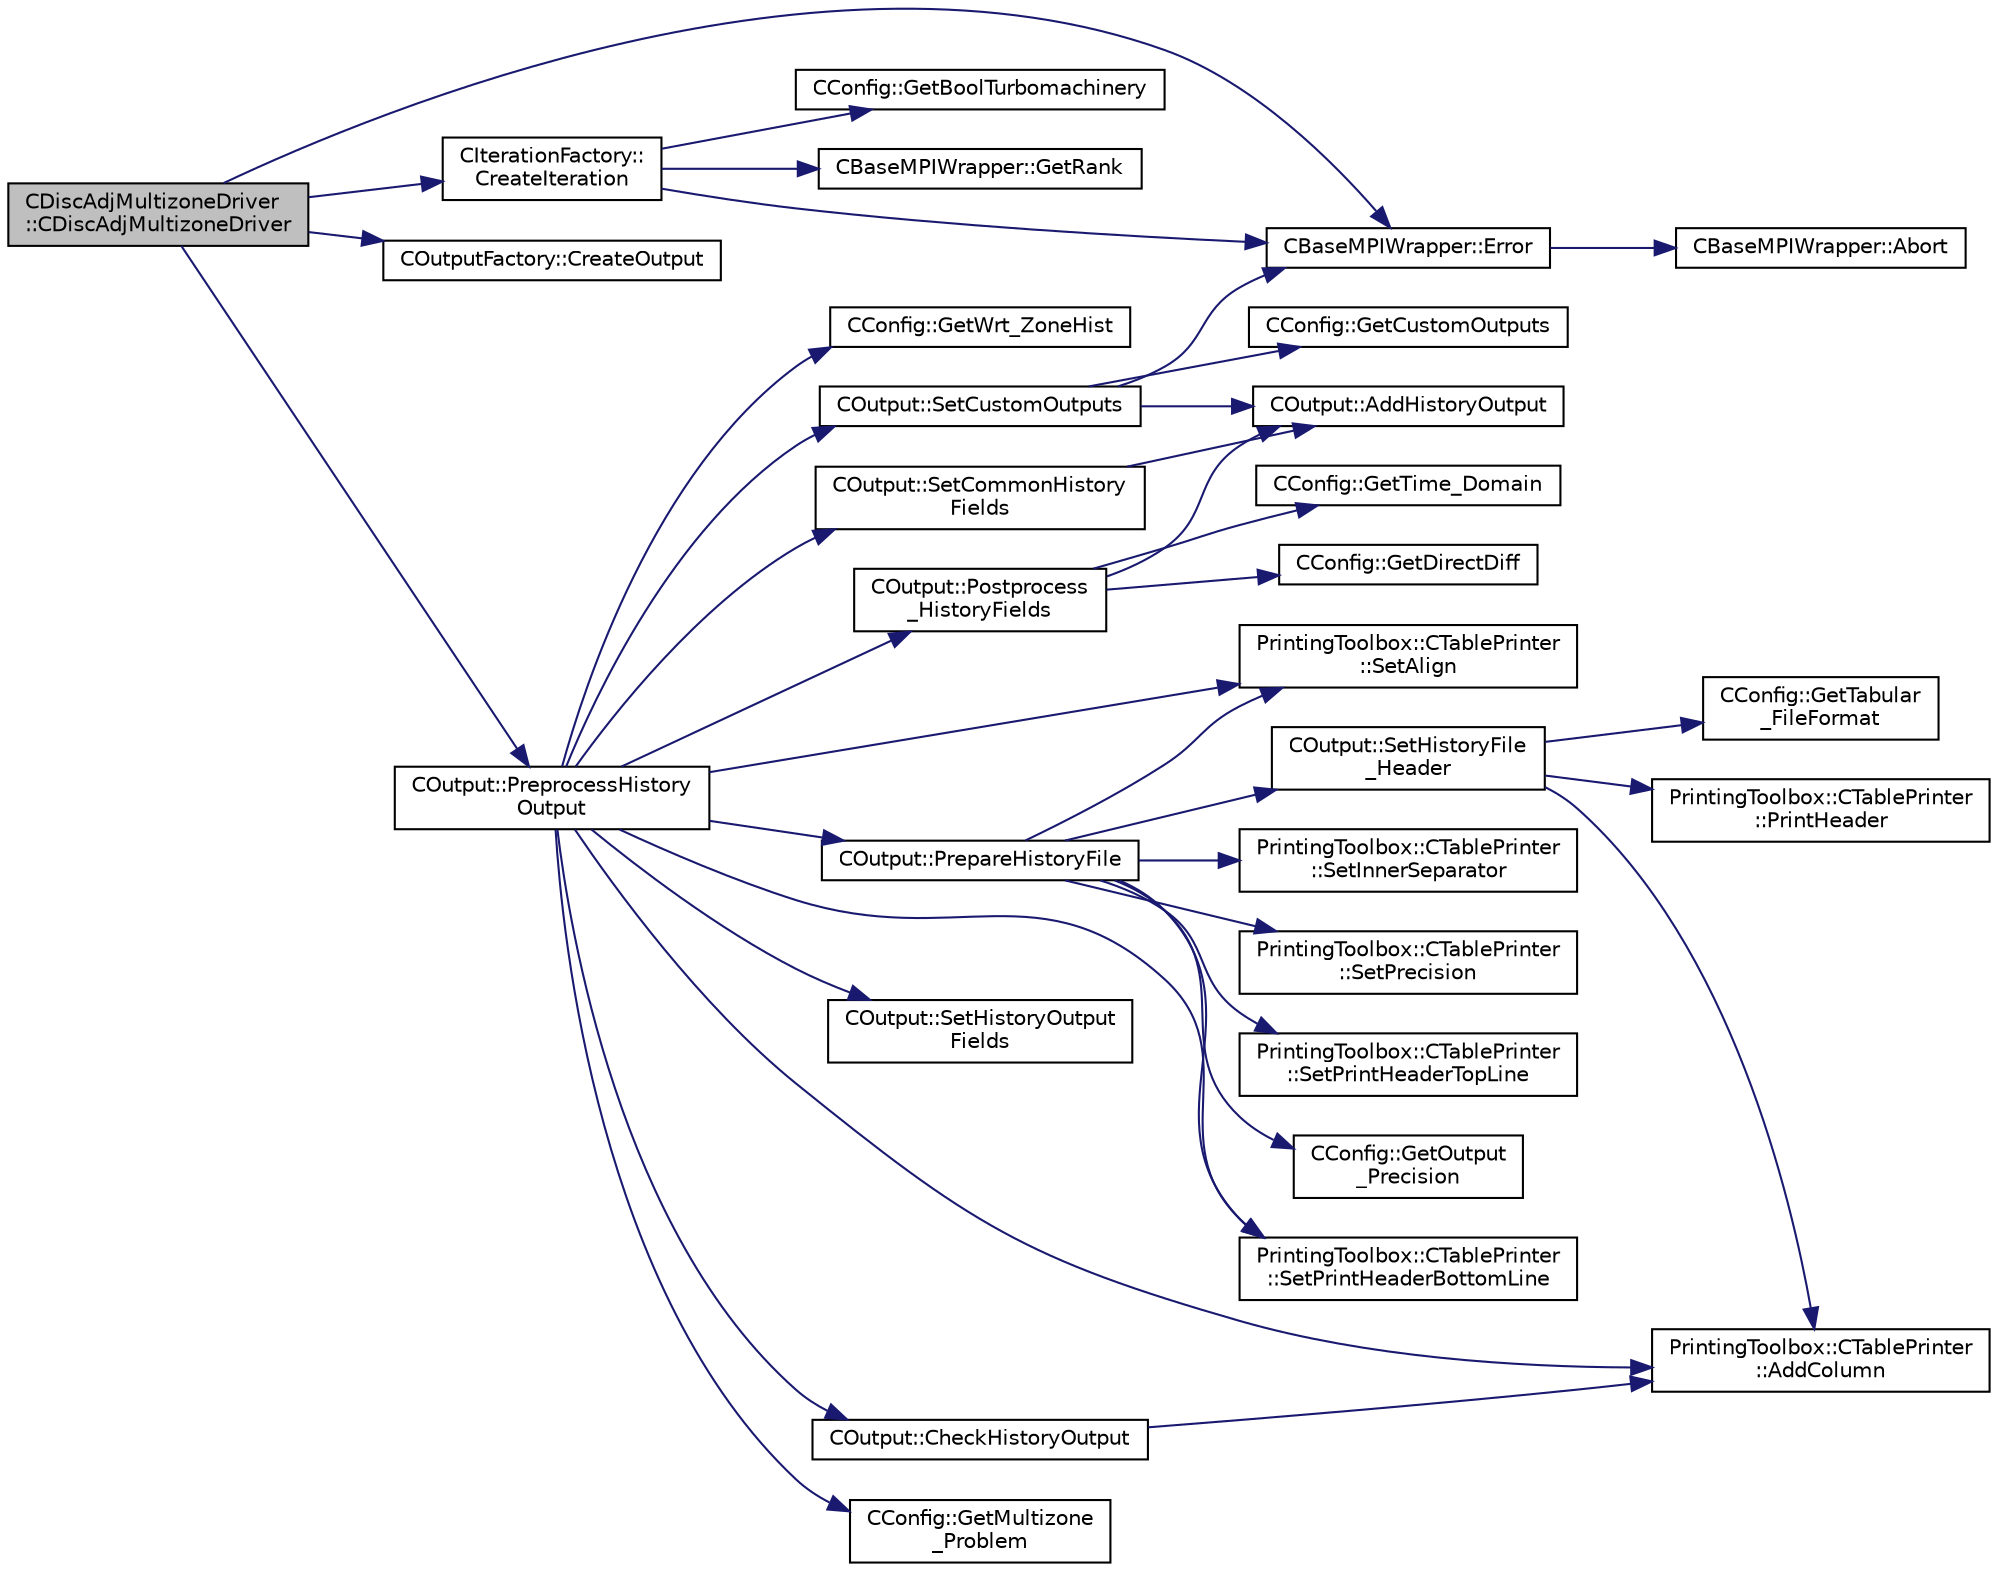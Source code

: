 digraph "CDiscAdjMultizoneDriver::CDiscAdjMultizoneDriver"
{
 // LATEX_PDF_SIZE
  edge [fontname="Helvetica",fontsize="10",labelfontname="Helvetica",labelfontsize="10"];
  node [fontname="Helvetica",fontsize="10",shape=record];
  rankdir="LR";
  Node1 [label="CDiscAdjMultizoneDriver\l::CDiscAdjMultizoneDriver",height=0.2,width=0.4,color="black", fillcolor="grey75", style="filled", fontcolor="black",tooltip="Constructor of the class."];
  Node1 -> Node2 [color="midnightblue",fontsize="10",style="solid",fontname="Helvetica"];
  Node2 [label="CIterationFactory::\lCreateIteration",height=0.2,width=0.4,color="black", fillcolor="white", style="filled",URL="$classCIterationFactory.html#a9ea29c0b42215eafa9aa8e1265bed93b",tooltip="Create a new iteration instance based on the current main solver."];
  Node2 -> Node3 [color="midnightblue",fontsize="10",style="solid",fontname="Helvetica"];
  Node3 [label="CBaseMPIWrapper::Error",height=0.2,width=0.4,color="black", fillcolor="white", style="filled",URL="$classCBaseMPIWrapper.html#a04457c47629bda56704e6a8804833eeb",tooltip=" "];
  Node3 -> Node4 [color="midnightblue",fontsize="10",style="solid",fontname="Helvetica"];
  Node4 [label="CBaseMPIWrapper::Abort",height=0.2,width=0.4,color="black", fillcolor="white", style="filled",URL="$classCBaseMPIWrapper.html#af7297d861dca86b45cf561b6ab642e8f",tooltip=" "];
  Node2 -> Node5 [color="midnightblue",fontsize="10",style="solid",fontname="Helvetica"];
  Node5 [label="CConfig::GetBoolTurbomachinery",height=0.2,width=0.4,color="black", fillcolor="white", style="filled",URL="$classCConfig.html#a9e487db59e70e83ca75e919e084cb9b9",tooltip="Verify if there is Turbomachinery performance option specified from config file."];
  Node2 -> Node6 [color="midnightblue",fontsize="10",style="solid",fontname="Helvetica"];
  Node6 [label="CBaseMPIWrapper::GetRank",height=0.2,width=0.4,color="black", fillcolor="white", style="filled",URL="$classCBaseMPIWrapper.html#a63e1f265b788b4e56cb7ebdeba29b78e",tooltip=" "];
  Node1 -> Node7 [color="midnightblue",fontsize="10",style="solid",fontname="Helvetica"];
  Node7 [label="COutputFactory::CreateOutput",height=0.2,width=0.4,color="black", fillcolor="white", style="filled",URL="$classCOutputFactory.html#a02c5ffe8a0d48d31bd680bd5b9b9b087",tooltip="Create the Output class based on the current main solver."];
  Node1 -> Node3 [color="midnightblue",fontsize="10",style="solid",fontname="Helvetica"];
  Node1 -> Node8 [color="midnightblue",fontsize="10",style="solid",fontname="Helvetica"];
  Node8 [label="COutput::PreprocessHistory\lOutput",height=0.2,width=0.4,color="black", fillcolor="white", style="filled",URL="$classCOutput.html#afbd232d7c9236d1415382a195f6cff4e",tooltip="Preprocess the history output by setting the history fields and opening the history file."];
  Node8 -> Node9 [color="midnightblue",fontsize="10",style="solid",fontname="Helvetica"];
  Node9 [label="PrintingToolbox::CTablePrinter\l::AddColumn",height=0.2,width=0.4,color="black", fillcolor="white", style="filled",URL="$classPrintingToolbox_1_1CTablePrinter.html#af3ddbf0da1a37cc37be7caac031dd4c4",tooltip="Add a column to the table by specifiying the header name and the width."];
  Node8 -> Node10 [color="midnightblue",fontsize="10",style="solid",fontname="Helvetica"];
  Node10 [label="COutput::CheckHistoryOutput",height=0.2,width=0.4,color="black", fillcolor="white", style="filled",URL="$classCOutput.html#a9865f6c1c151ba4690daf20731035278",tooltip="CheckHistoryOutput."];
  Node10 -> Node9 [color="midnightblue",fontsize="10",style="solid",fontname="Helvetica"];
  Node8 -> Node11 [color="midnightblue",fontsize="10",style="solid",fontname="Helvetica"];
  Node11 [label="CConfig::GetMultizone\l_Problem",height=0.2,width=0.4,color="black", fillcolor="white", style="filled",URL="$classCConfig.html#abafdda03255a7f71a9701ded02f6d231",tooltip="Get whether the simulation we are running is a multizone simulation."];
  Node8 -> Node12 [color="midnightblue",fontsize="10",style="solid",fontname="Helvetica"];
  Node12 [label="CConfig::GetWrt_ZoneHist",height=0.2,width=0.4,color="black", fillcolor="white", style="filled",URL="$classCConfig.html#a97a3e8adf92a60addb737c639ed1ed3c",tooltip="Check if the convergence history of each individual zone is written to file."];
  Node8 -> Node13 [color="midnightblue",fontsize="10",style="solid",fontname="Helvetica"];
  Node13 [label="COutput::Postprocess\l_HistoryFields",height=0.2,width=0.4,color="black", fillcolor="white", style="filled",URL="$classCOutput.html#a35804de96173151ae4377d56e2a4b6ab",tooltip="Postprocess_HistoryFields."];
  Node13 -> Node14 [color="midnightblue",fontsize="10",style="solid",fontname="Helvetica"];
  Node14 [label="COutput::AddHistoryOutput",height=0.2,width=0.4,color="black", fillcolor="white", style="filled",URL="$classCOutput.html#ad5ee424d364346cbd6dc27ffbab35e0a",tooltip="Add a new field to the history output."];
  Node13 -> Node15 [color="midnightblue",fontsize="10",style="solid",fontname="Helvetica"];
  Node15 [label="CConfig::GetDirectDiff",height=0.2,width=0.4,color="black", fillcolor="white", style="filled",URL="$classCConfig.html#a1756760d4a98f886411a703d71bda3f2",tooltip="Get the direct differentation method."];
  Node13 -> Node16 [color="midnightblue",fontsize="10",style="solid",fontname="Helvetica"];
  Node16 [label="CConfig::GetTime_Domain",height=0.2,width=0.4,color="black", fillcolor="white", style="filled",URL="$classCConfig.html#a85d2e3cf43b77c63642c40c235b853f3",tooltip="Check if the multizone problem is solved for time domain."];
  Node8 -> Node17 [color="midnightblue",fontsize="10",style="solid",fontname="Helvetica"];
  Node17 [label="COutput::PrepareHistoryFile",height=0.2,width=0.4,color="black", fillcolor="white", style="filled",URL="$classCOutput.html#a3407b42ec9ed68db746446e34d17dc3e",tooltip="Open the history file and write the header."];
  Node17 -> Node18 [color="midnightblue",fontsize="10",style="solid",fontname="Helvetica"];
  Node18 [label="CConfig::GetOutput\l_Precision",height=0.2,width=0.4,color="black", fillcolor="white", style="filled",URL="$classCConfig.html#abd7ba56a182284f00644b8d2b81a8c17",tooltip="Get the output precision to be used in <ofstream>.precision(value) for history and SU2_DOT output."];
  Node17 -> Node19 [color="midnightblue",fontsize="10",style="solid",fontname="Helvetica"];
  Node19 [label="PrintingToolbox::CTablePrinter\l::SetAlign",height=0.2,width=0.4,color="black", fillcolor="white", style="filled",URL="$classPrintingToolbox_1_1CTablePrinter.html#ad3691499a7bfa024bf97a7fc00ef33c7",tooltip="Set the alignment of the table entries (CENTER only works for the header at the moment)."];
  Node17 -> Node20 [color="midnightblue",fontsize="10",style="solid",fontname="Helvetica"];
  Node20 [label="COutput::SetHistoryFile\l_Header",height=0.2,width=0.4,color="black", fillcolor="white", style="filled",URL="$classCOutput.html#ac9f4f9ed10956eff7cfd7c82ba67b41f",tooltip="Set the history file header."];
  Node20 -> Node9 [color="midnightblue",fontsize="10",style="solid",fontname="Helvetica"];
  Node20 -> Node21 [color="midnightblue",fontsize="10",style="solid",fontname="Helvetica"];
  Node21 [label="CConfig::GetTabular\l_FileFormat",height=0.2,width=0.4,color="black", fillcolor="white", style="filled",URL="$classCConfig.html#a4ac4d812d4065f2955d72733cd0c4f6f",tooltip="Get the format of the output solution."];
  Node20 -> Node22 [color="midnightblue",fontsize="10",style="solid",fontname="Helvetica"];
  Node22 [label="PrintingToolbox::CTablePrinter\l::PrintHeader",height=0.2,width=0.4,color="black", fillcolor="white", style="filled",URL="$classPrintingToolbox_1_1CTablePrinter.html#a475fafce69bdc78e973a2546e6e6be76",tooltip="Print the header."];
  Node17 -> Node23 [color="midnightblue",fontsize="10",style="solid",fontname="Helvetica"];
  Node23 [label="PrintingToolbox::CTablePrinter\l::SetInnerSeparator",height=0.2,width=0.4,color="black", fillcolor="white", style="filled",URL="$classPrintingToolbox_1_1CTablePrinter.html#ab56b5f776cf03b72d6730508ee943ca8",tooltip="Set the separator between columns (inner decoration)"];
  Node17 -> Node24 [color="midnightblue",fontsize="10",style="solid",fontname="Helvetica"];
  Node24 [label="PrintingToolbox::CTablePrinter\l::SetPrecision",height=0.2,width=0.4,color="black", fillcolor="white", style="filled",URL="$classPrintingToolbox_1_1CTablePrinter.html#a99b7d9fa9a270d8da75ccdaf2bf62a0e",tooltip="Set the floating point precision."];
  Node17 -> Node25 [color="midnightblue",fontsize="10",style="solid",fontname="Helvetica"];
  Node25 [label="PrintingToolbox::CTablePrinter\l::SetPrintHeaderBottomLine",height=0.2,width=0.4,color="black", fillcolor="white", style="filled",URL="$classPrintingToolbox_1_1CTablePrinter.html#a4c36695262ac33182aee4e88546a3c2e",tooltip="Set whether to print the line at the bottom of the table."];
  Node17 -> Node26 [color="midnightblue",fontsize="10",style="solid",fontname="Helvetica"];
  Node26 [label="PrintingToolbox::CTablePrinter\l::SetPrintHeaderTopLine",height=0.2,width=0.4,color="black", fillcolor="white", style="filled",URL="$classPrintingToolbox_1_1CTablePrinter.html#a137252437fa62fe6445dc7f203867fa3",tooltip="Set whether to print the line at the top of the table."];
  Node8 -> Node19 [color="midnightblue",fontsize="10",style="solid",fontname="Helvetica"];
  Node8 -> Node27 [color="midnightblue",fontsize="10",style="solid",fontname="Helvetica"];
  Node27 [label="COutput::SetCommonHistory\lFields",height=0.2,width=0.4,color="black", fillcolor="white", style="filled",URL="$classCOutput.html#aa8b9438f7f915375c811afc23381755e",tooltip="Set the history fields common for all solvers."];
  Node27 -> Node14 [color="midnightblue",fontsize="10",style="solid",fontname="Helvetica"];
  Node8 -> Node28 [color="midnightblue",fontsize="10",style="solid",fontname="Helvetica"];
  Node28 [label="COutput::SetCustomOutputs",height=0.2,width=0.4,color="black", fillcolor="white", style="filled",URL="$classCOutput.html#a57104a0a0e708b8983166b568ff24d01",tooltip="Parses user-defined outputs."];
  Node28 -> Node14 [color="midnightblue",fontsize="10",style="solid",fontname="Helvetica"];
  Node28 -> Node3 [color="midnightblue",fontsize="10",style="solid",fontname="Helvetica"];
  Node28 -> Node29 [color="midnightblue",fontsize="10",style="solid",fontname="Helvetica"];
  Node29 [label="CConfig::GetCustomOutputs",height=0.2,width=0.4,color="black", fillcolor="white", style="filled",URL="$classCConfig.html#ab2ecf99cf24e818ae41bdd5ec511fd19",tooltip="Get the user expressions for custom outputs."];
  Node8 -> Node30 [color="midnightblue",fontsize="10",style="solid",fontname="Helvetica"];
  Node30 [label="COutput::SetHistoryOutput\lFields",height=0.2,width=0.4,color="black", fillcolor="white", style="filled",URL="$classCOutput.html#a79db9f998ceec693e9f30a946b042e5a",tooltip="Set the available history output fields."];
  Node8 -> Node25 [color="midnightblue",fontsize="10",style="solid",fontname="Helvetica"];
}
